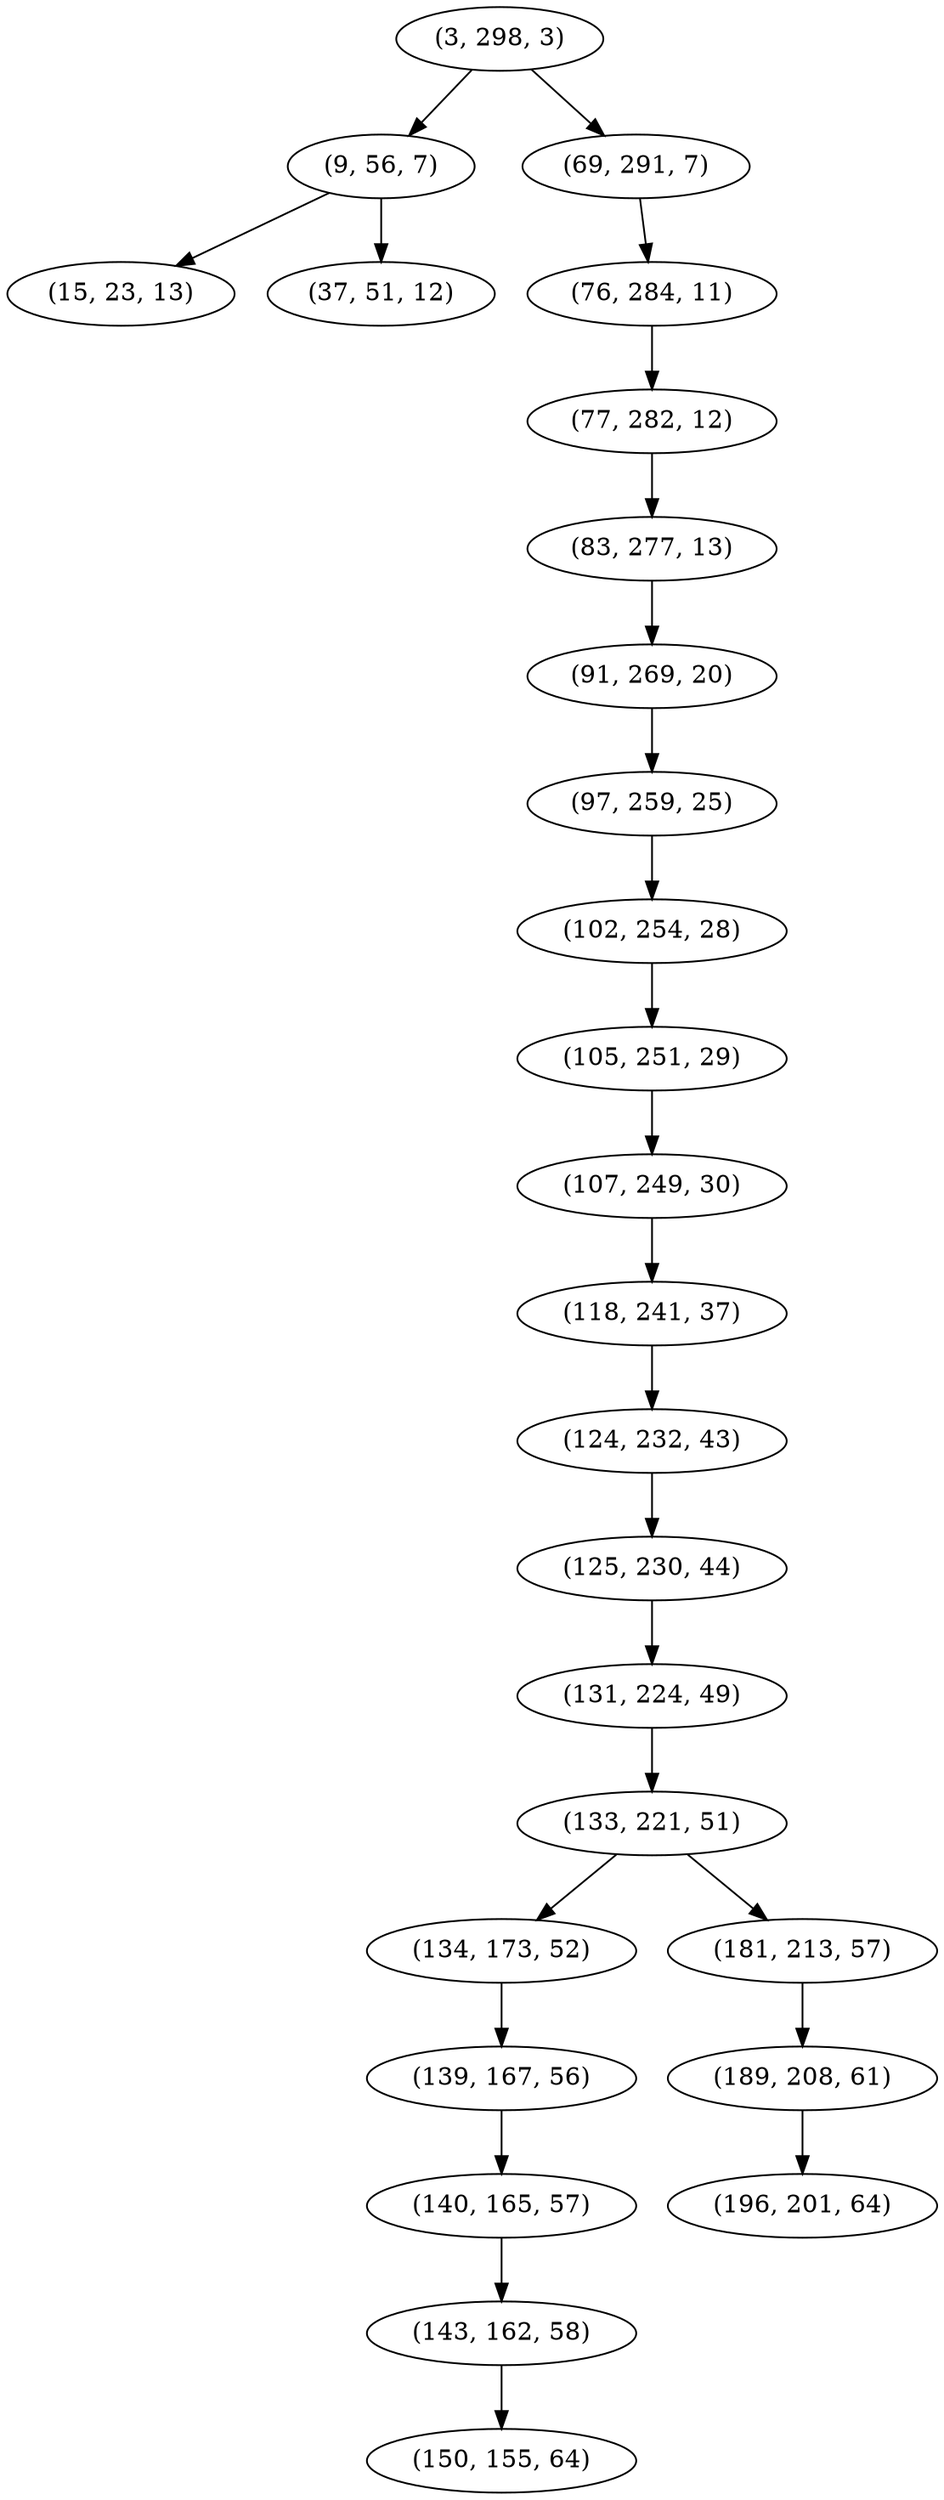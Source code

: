 digraph tree {
    "(3, 298, 3)";
    "(9, 56, 7)";
    "(15, 23, 13)";
    "(37, 51, 12)";
    "(69, 291, 7)";
    "(76, 284, 11)";
    "(77, 282, 12)";
    "(83, 277, 13)";
    "(91, 269, 20)";
    "(97, 259, 25)";
    "(102, 254, 28)";
    "(105, 251, 29)";
    "(107, 249, 30)";
    "(118, 241, 37)";
    "(124, 232, 43)";
    "(125, 230, 44)";
    "(131, 224, 49)";
    "(133, 221, 51)";
    "(134, 173, 52)";
    "(139, 167, 56)";
    "(140, 165, 57)";
    "(143, 162, 58)";
    "(150, 155, 64)";
    "(181, 213, 57)";
    "(189, 208, 61)";
    "(196, 201, 64)";
    "(3, 298, 3)" -> "(9, 56, 7)";
    "(3, 298, 3)" -> "(69, 291, 7)";
    "(9, 56, 7)" -> "(15, 23, 13)";
    "(9, 56, 7)" -> "(37, 51, 12)";
    "(69, 291, 7)" -> "(76, 284, 11)";
    "(76, 284, 11)" -> "(77, 282, 12)";
    "(77, 282, 12)" -> "(83, 277, 13)";
    "(83, 277, 13)" -> "(91, 269, 20)";
    "(91, 269, 20)" -> "(97, 259, 25)";
    "(97, 259, 25)" -> "(102, 254, 28)";
    "(102, 254, 28)" -> "(105, 251, 29)";
    "(105, 251, 29)" -> "(107, 249, 30)";
    "(107, 249, 30)" -> "(118, 241, 37)";
    "(118, 241, 37)" -> "(124, 232, 43)";
    "(124, 232, 43)" -> "(125, 230, 44)";
    "(125, 230, 44)" -> "(131, 224, 49)";
    "(131, 224, 49)" -> "(133, 221, 51)";
    "(133, 221, 51)" -> "(134, 173, 52)";
    "(133, 221, 51)" -> "(181, 213, 57)";
    "(134, 173, 52)" -> "(139, 167, 56)";
    "(139, 167, 56)" -> "(140, 165, 57)";
    "(140, 165, 57)" -> "(143, 162, 58)";
    "(143, 162, 58)" -> "(150, 155, 64)";
    "(181, 213, 57)" -> "(189, 208, 61)";
    "(189, 208, 61)" -> "(196, 201, 64)";
}
